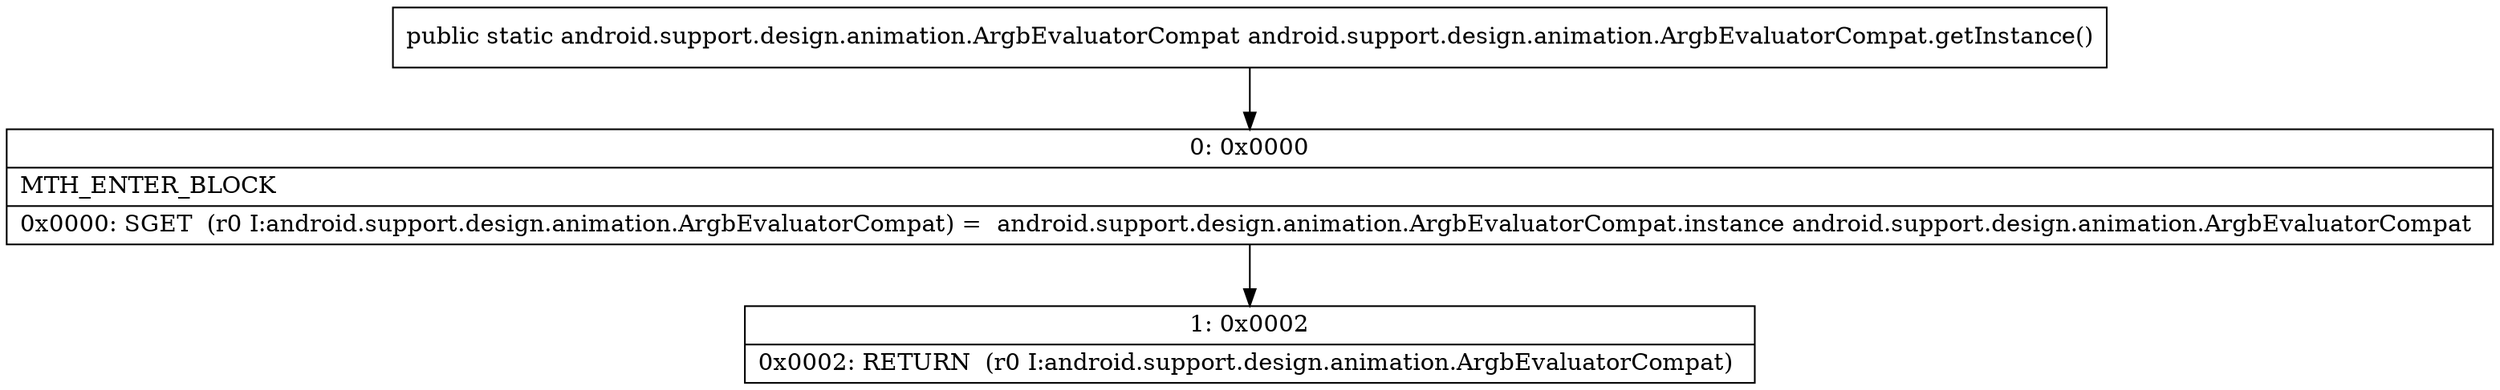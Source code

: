 digraph "CFG forandroid.support.design.animation.ArgbEvaluatorCompat.getInstance()Landroid\/support\/design\/animation\/ArgbEvaluatorCompat;" {
Node_0 [shape=record,label="{0\:\ 0x0000|MTH_ENTER_BLOCK\l|0x0000: SGET  (r0 I:android.support.design.animation.ArgbEvaluatorCompat) =  android.support.design.animation.ArgbEvaluatorCompat.instance android.support.design.animation.ArgbEvaluatorCompat \l}"];
Node_1 [shape=record,label="{1\:\ 0x0002|0x0002: RETURN  (r0 I:android.support.design.animation.ArgbEvaluatorCompat) \l}"];
MethodNode[shape=record,label="{public static android.support.design.animation.ArgbEvaluatorCompat android.support.design.animation.ArgbEvaluatorCompat.getInstance() }"];
MethodNode -> Node_0;
Node_0 -> Node_1;
}

